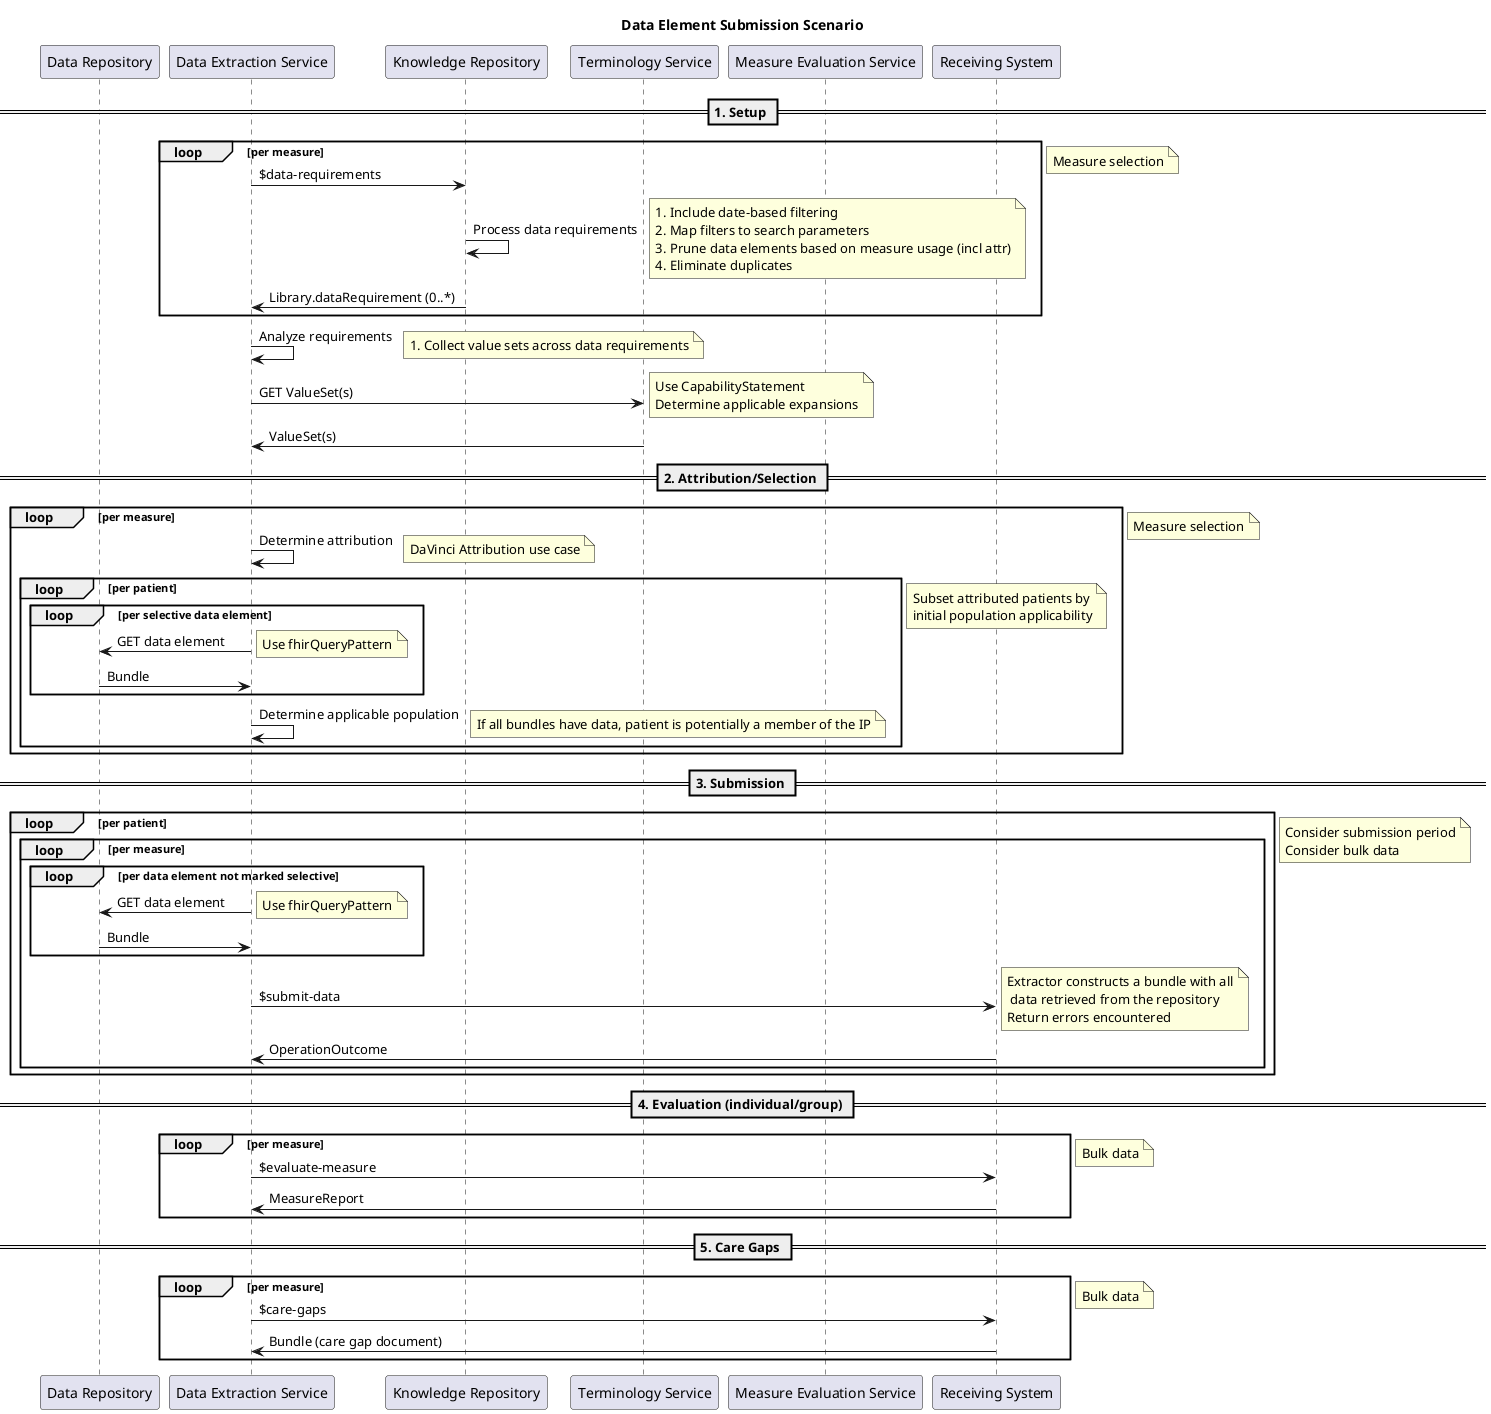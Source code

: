 @startuml Data_Element_Submission_Scenario
title Data Element Submission Scenario
participant "Data Repository" as DR
participant "Data Extraction Service" as Extractor
participant "Knowledge Repository" as KR
participant "Terminology Service" as TS
participant "Measure Evaluation Service" as Evaluator
participant "Receiving System" as Receiver

== 1. Setup ==
loop per measure
    Extractor -> KR: $data-requirements
    KR -> KR: Process data requirements
    note right: 1. Include date-based filtering\n2. Map filters to search parameters\n3. Prune data elements based on measure usage (incl attr)\n4. Eliminate duplicates
    KR -> Extractor: Library.dataRequirement (0..*)
end
note right: Measure selection
Extractor -> Extractor: Analyze requirements
note right: 1. Collect value sets across data requirements
Extractor -> TS: GET ValueSet(s)
note right: Use CapabilityStatement\nDetermine applicable expansions
TS -> Extractor: ValueSet(s)

== 2. Attribution/Selection ==
loop per measure
    Extractor -> Extractor: Determine attribution
    note right: DaVinci Attribution use case
    loop per patient
        loop per selective data element
            Extractor -> DR: GET data element
            note right: Use fhirQueryPattern
            DR -> Extractor: Bundle
        end
        Extractor -> Extractor: Determine applicable population
        note right: If all bundles have data, patient is potentially a member of the IP
    end
    note right: Subset attributed patients by\ninitial population applicability
end
note right: Measure selection

== 3. Submission ==
loop per patient
    loop per measure
        loop per data element not marked selective
            Extractor -> DR: GET data element
            note right: Use fhirQueryPattern
            DR -> Extractor: Bundle
        end
        Extractor -> Receiver: $submit-data
        note right: Extractor constructs a bundle with all\n data retrieved from the repository\nReturn errors encountered
        Receiver -> Extractor: OperationOutcome
    end
end
note right: Consider submission period\nConsider bulk data

== 4. Evaluation (individual/group) ==
loop per measure
    Extractor -> Receiver: $evaluate-measure
    Receiver -> Extractor: MeasureReport
end
note right: Bulk data

== 5. Care Gaps ==
loop per measure
    Extractor -> Receiver: $care-gaps
    Receiver -> Extractor: Bundle (care gap document)
end
note right: Bulk data
@enduml